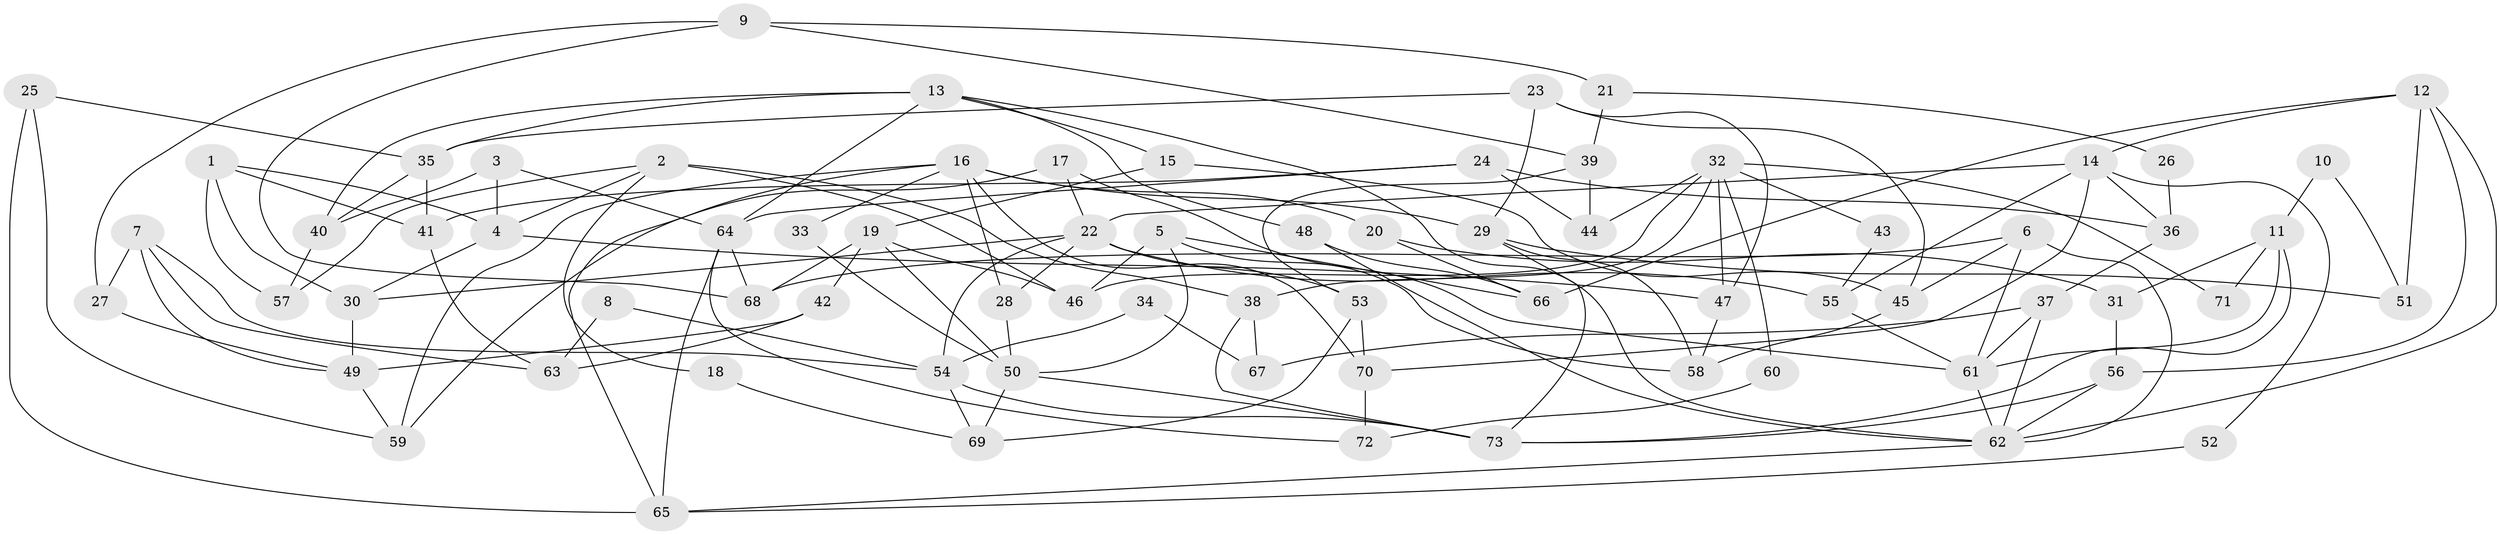 // Generated by graph-tools (version 1.1) at 2025/11/02/27/25 16:11:19]
// undirected, 73 vertices, 146 edges
graph export_dot {
graph [start="1"]
  node [color=gray90,style=filled];
  1;
  2;
  3;
  4;
  5;
  6;
  7;
  8;
  9;
  10;
  11;
  12;
  13;
  14;
  15;
  16;
  17;
  18;
  19;
  20;
  21;
  22;
  23;
  24;
  25;
  26;
  27;
  28;
  29;
  30;
  31;
  32;
  33;
  34;
  35;
  36;
  37;
  38;
  39;
  40;
  41;
  42;
  43;
  44;
  45;
  46;
  47;
  48;
  49;
  50;
  51;
  52;
  53;
  54;
  55;
  56;
  57;
  58;
  59;
  60;
  61;
  62;
  63;
  64;
  65;
  66;
  67;
  68;
  69;
  70;
  71;
  72;
  73;
  1 -- 4;
  1 -- 30;
  1 -- 41;
  1 -- 57;
  2 -- 46;
  2 -- 38;
  2 -- 4;
  2 -- 18;
  2 -- 57;
  3 -- 4;
  3 -- 64;
  3 -- 40;
  4 -- 30;
  4 -- 47;
  5 -- 50;
  5 -- 58;
  5 -- 46;
  5 -- 66;
  6 -- 61;
  6 -- 62;
  6 -- 45;
  6 -- 68;
  7 -- 27;
  7 -- 54;
  7 -- 49;
  7 -- 63;
  8 -- 63;
  8 -- 54;
  9 -- 39;
  9 -- 68;
  9 -- 21;
  9 -- 27;
  10 -- 11;
  10 -- 51;
  11 -- 31;
  11 -- 73;
  11 -- 61;
  11 -- 71;
  12 -- 62;
  12 -- 14;
  12 -- 51;
  12 -- 56;
  12 -- 66;
  13 -- 40;
  13 -- 48;
  13 -- 15;
  13 -- 35;
  13 -- 62;
  13 -- 64;
  14 -- 36;
  14 -- 22;
  14 -- 52;
  14 -- 55;
  14 -- 70;
  15 -- 45;
  15 -- 19;
  16 -- 70;
  16 -- 65;
  16 -- 20;
  16 -- 28;
  16 -- 29;
  16 -- 33;
  16 -- 59;
  17 -- 22;
  17 -- 59;
  17 -- 61;
  18 -- 69;
  19 -- 42;
  19 -- 46;
  19 -- 50;
  19 -- 68;
  20 -- 66;
  20 -- 31;
  21 -- 39;
  21 -- 26;
  22 -- 55;
  22 -- 28;
  22 -- 30;
  22 -- 53;
  22 -- 54;
  23 -- 35;
  23 -- 47;
  23 -- 29;
  23 -- 45;
  24 -- 41;
  24 -- 64;
  24 -- 36;
  24 -- 44;
  25 -- 35;
  25 -- 65;
  25 -- 59;
  26 -- 36;
  27 -- 49;
  28 -- 50;
  29 -- 51;
  29 -- 58;
  29 -- 73;
  30 -- 49;
  31 -- 56;
  32 -- 47;
  32 -- 46;
  32 -- 38;
  32 -- 43;
  32 -- 44;
  32 -- 60;
  32 -- 71;
  33 -- 50;
  34 -- 67;
  34 -- 54;
  35 -- 40;
  35 -- 41;
  36 -- 37;
  37 -- 61;
  37 -- 62;
  37 -- 67;
  38 -- 73;
  38 -- 67;
  39 -- 44;
  39 -- 53;
  40 -- 57;
  41 -- 63;
  42 -- 49;
  42 -- 63;
  43 -- 55;
  45 -- 58;
  47 -- 58;
  48 -- 62;
  48 -- 66;
  49 -- 59;
  50 -- 73;
  50 -- 69;
  52 -- 65;
  53 -- 69;
  53 -- 70;
  54 -- 73;
  54 -- 69;
  55 -- 61;
  56 -- 62;
  56 -- 73;
  60 -- 72;
  61 -- 62;
  62 -- 65;
  64 -- 68;
  64 -- 65;
  64 -- 72;
  70 -- 72;
}
